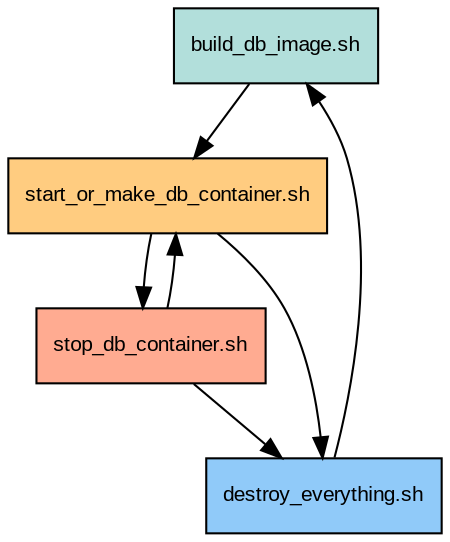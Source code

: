 digraph G {
    node [shape=box, style="filled", fillcolor="#ECECEC", fontname="Arial", fontsize=10];

    A [label="build_db_image.sh", shape=box, fillcolor="#B2DFDB"];
    B [label="start_or_make_db_container.sh", shape=box, fillcolor="#FFCC80"];
    C [label="stop_db_container.sh", shape=box, fillcolor="#FFAB91"];
    D [label="destroy_everything.sh", shape=box, fillcolor="#90CAF9"];

    A -> B;
    B -> C;
    C -> B;
    B -> D;
    C -> D;
    D -> A;
}
